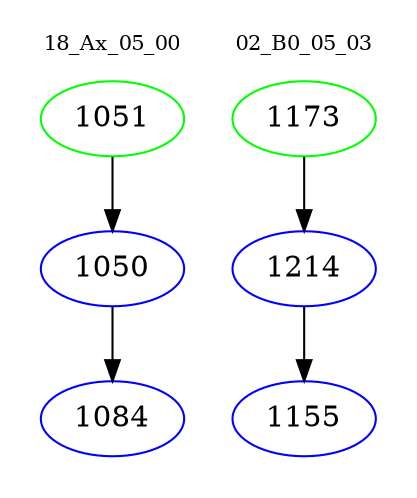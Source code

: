 digraph{
subgraph cluster_0 {
color = white
label = "18_Ax_05_00";
fontsize=10;
T0_1051 [label="1051", color="green"]
T0_1051 -> T0_1050 [color="black"]
T0_1050 [label="1050", color="blue"]
T0_1050 -> T0_1084 [color="black"]
T0_1084 [label="1084", color="blue"]
}
subgraph cluster_1 {
color = white
label = "02_B0_05_03";
fontsize=10;
T1_1173 [label="1173", color="green"]
T1_1173 -> T1_1214 [color="black"]
T1_1214 [label="1214", color="blue"]
T1_1214 -> T1_1155 [color="black"]
T1_1155 [label="1155", color="blue"]
}
}
